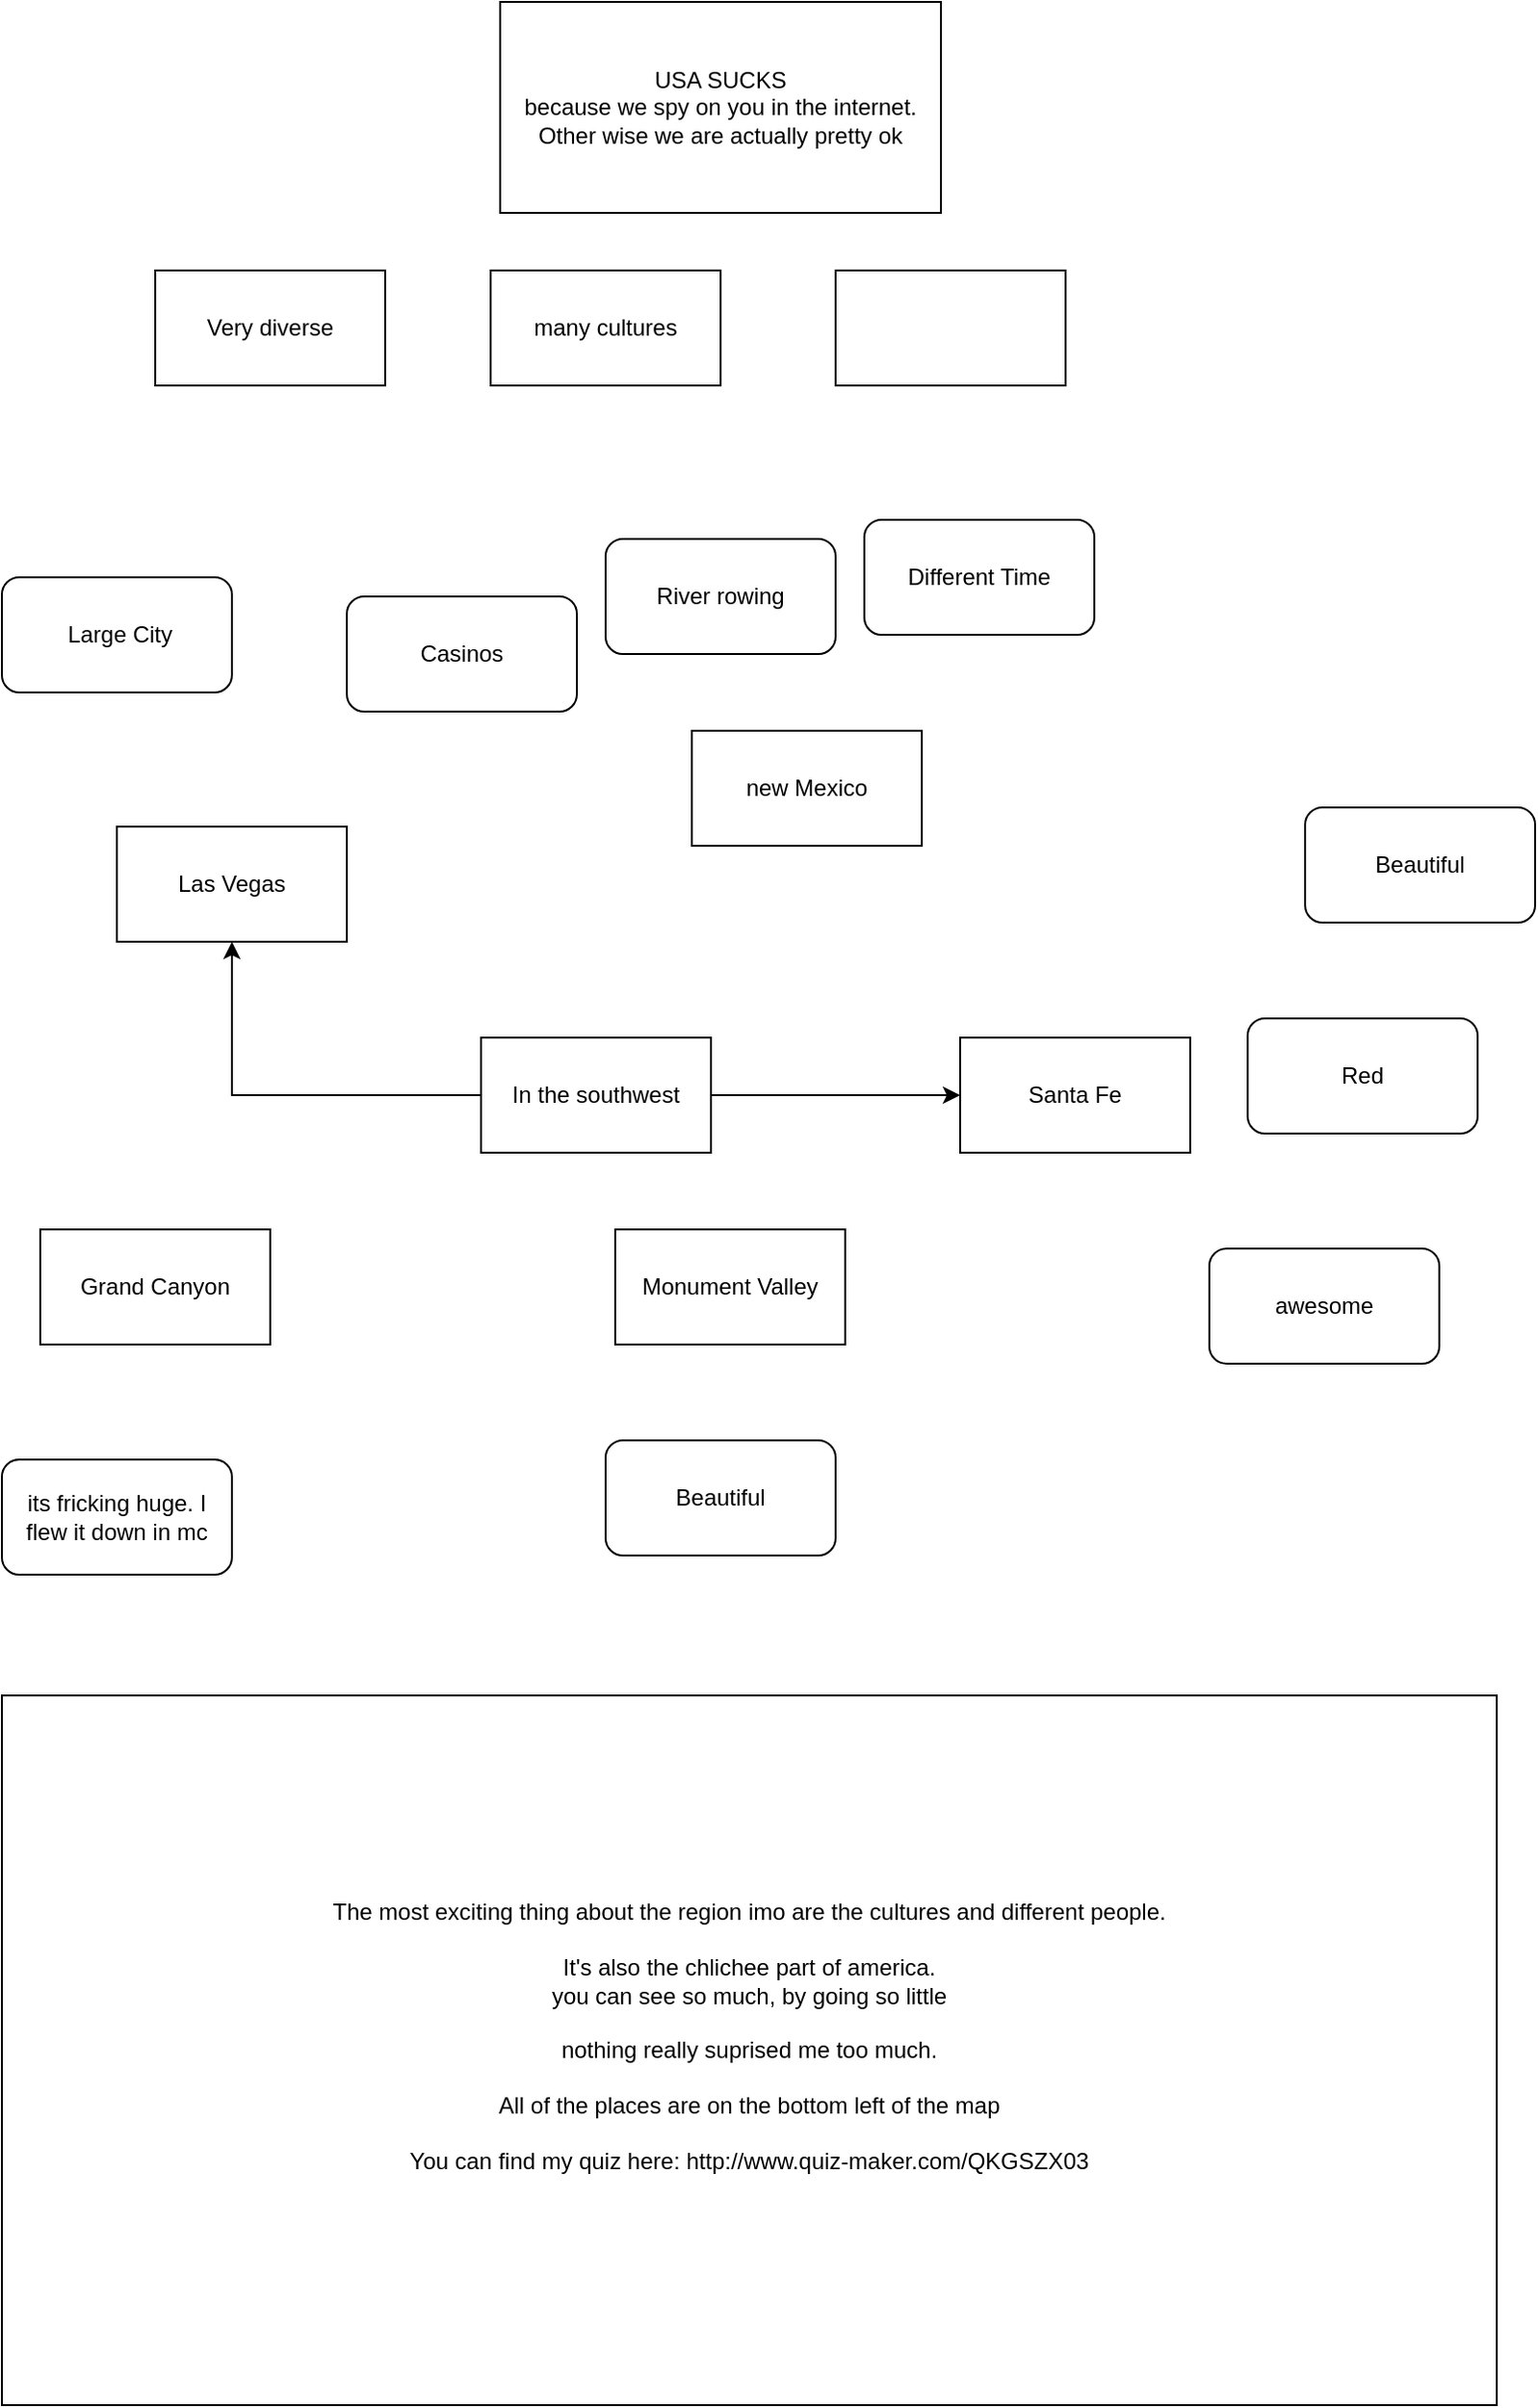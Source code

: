 <mxfile version="13.1.3" type="device"><diagram id="mAn00j7mez04dm9Jxdu2" name="Page-1"><mxGraphModel dx="1182" dy="1892" grid="1" gridSize="10" guides="1" tooltips="1" connect="1" arrows="1" fold="1" page="1" pageScale="1" pageWidth="850" pageHeight="1100" math="0" shadow="0"><root><mxCell id="0"/><mxCell id="1" parent="0"/><mxCell id="YYG3fUHOTRP6-v9QteyQ-6" style="edgeStyle=orthogonalEdgeStyle;rounded=0;orthogonalLoop=1;jettySize=auto;html=1;exitX=1;exitY=0.5;exitDx=0;exitDy=0;entryX=0;entryY=0.5;entryDx=0;entryDy=0;" edge="1" parent="1" source="YYG3fUHOTRP6-v9QteyQ-1" target="YYG3fUHOTRP6-v9QteyQ-2"><mxGeometry relative="1" as="geometry"/></mxCell><mxCell id="YYG3fUHOTRP6-v9QteyQ-8" style="edgeStyle=orthogonalEdgeStyle;rounded=0;orthogonalLoop=1;jettySize=auto;html=1;exitX=0;exitY=0.5;exitDx=0;exitDy=0;entryX=0.5;entryY=1;entryDx=0;entryDy=0;" edge="1" parent="1" source="YYG3fUHOTRP6-v9QteyQ-1" target="YYG3fUHOTRP6-v9QteyQ-7"><mxGeometry relative="1" as="geometry"/></mxCell><mxCell id="YYG3fUHOTRP6-v9QteyQ-1" value="In the southwest" style="rounded=0;whiteSpace=wrap;html=1;" vertex="1" parent="1"><mxGeometry x="300" y="290" width="120" height="60" as="geometry"/></mxCell><mxCell id="YYG3fUHOTRP6-v9QteyQ-2" value="&lt;div&gt;Santa Fe&lt;/div&gt;" style="rounded=0;whiteSpace=wrap;html=1;" vertex="1" parent="1"><mxGeometry x="550" y="290" width="120" height="60" as="geometry"/></mxCell><mxCell id="YYG3fUHOTRP6-v9QteyQ-3" value="&lt;div&gt;Beautiful&lt;/div&gt;" style="rounded=1;whiteSpace=wrap;html=1;" vertex="1" parent="1"><mxGeometry x="730" y="170" width="120" height="60" as="geometry"/></mxCell><mxCell id="YYG3fUHOTRP6-v9QteyQ-4" value="awesome" style="rounded=1;whiteSpace=wrap;html=1;" vertex="1" parent="1"><mxGeometry x="680" y="400" width="120" height="60" as="geometry"/></mxCell><mxCell id="YYG3fUHOTRP6-v9QteyQ-5" value="Red" style="rounded=1;whiteSpace=wrap;html=1;" vertex="1" parent="1"><mxGeometry x="700" y="280" width="120" height="60" as="geometry"/></mxCell><mxCell id="YYG3fUHOTRP6-v9QteyQ-7" value="Las Vegas" style="rounded=0;whiteSpace=wrap;html=1;" vertex="1" parent="1"><mxGeometry x="110" y="180" width="120" height="60" as="geometry"/></mxCell><mxCell id="YYG3fUHOTRP6-v9QteyQ-9" value="Casinos" style="rounded=1;whiteSpace=wrap;html=1;" vertex="1" parent="1"><mxGeometry x="230" y="60" width="120" height="60" as="geometry"/></mxCell><mxCell id="YYG3fUHOTRP6-v9QteyQ-10" value="&amp;nbsp;Large City" style="rounded=1;whiteSpace=wrap;html=1;" vertex="1" parent="1"><mxGeometry x="50" y="50" width="120" height="60" as="geometry"/></mxCell><mxCell id="YYG3fUHOTRP6-v9QteyQ-11" value="Grand Canyon" style="rounded=0;whiteSpace=wrap;html=1;" vertex="1" parent="1"><mxGeometry x="70" y="390" width="120" height="60" as="geometry"/></mxCell><mxCell id="YYG3fUHOTRP6-v9QteyQ-12" value="Monument Valley" style="rounded=0;whiteSpace=wrap;html=1;" vertex="1" parent="1"><mxGeometry x="370" y="390" width="120" height="60" as="geometry"/></mxCell><mxCell id="YYG3fUHOTRP6-v9QteyQ-13" value="new Mexico" style="rounded=0;whiteSpace=wrap;html=1;" vertex="1" parent="1"><mxGeometry x="410" y="130" width="120" height="60" as="geometry"/></mxCell><mxCell id="YYG3fUHOTRP6-v9QteyQ-14" value="its fricking huge. I flew it down in mc" style="rounded=1;whiteSpace=wrap;html=1;" vertex="1" parent="1"><mxGeometry x="50" y="510" width="120" height="60" as="geometry"/></mxCell><mxCell id="YYG3fUHOTRP6-v9QteyQ-15" value="Beautiful" style="rounded=1;whiteSpace=wrap;html=1;" vertex="1" parent="1"><mxGeometry x="365" y="500" width="120" height="60" as="geometry"/></mxCell><mxCell id="YYG3fUHOTRP6-v9QteyQ-16" value="Different Time" style="rounded=1;whiteSpace=wrap;html=1;" vertex="1" parent="1"><mxGeometry x="500" y="20" width="120" height="60" as="geometry"/></mxCell><mxCell id="YYG3fUHOTRP6-v9QteyQ-17" value="River rowing" style="rounded=1;whiteSpace=wrap;html=1;" vertex="1" parent="1"><mxGeometry x="365" y="30" width="120" height="60" as="geometry"/></mxCell><mxCell id="YYG3fUHOTRP6-v9QteyQ-18" value="&lt;div&gt;USA SUCKS&lt;/div&gt;&lt;div&gt;because we spy on you in the internet. Other wise we are actually pretty ok&lt;br&gt;&lt;/div&gt;" style="rounded=0;whiteSpace=wrap;html=1;" vertex="1" parent="1"><mxGeometry x="310" y="-250" width="230" height="110" as="geometry"/></mxCell><mxCell id="YYG3fUHOTRP6-v9QteyQ-19" value="Very diverse" style="rounded=0;whiteSpace=wrap;html=1;" vertex="1" parent="1"><mxGeometry x="130" y="-110" width="120" height="60" as="geometry"/></mxCell><mxCell id="YYG3fUHOTRP6-v9QteyQ-20" value="many cultures" style="rounded=0;whiteSpace=wrap;html=1;" vertex="1" parent="1"><mxGeometry x="305" y="-110" width="120" height="60" as="geometry"/></mxCell><mxCell id="YYG3fUHOTRP6-v9QteyQ-21" value="" style="rounded=0;whiteSpace=wrap;html=1;" vertex="1" parent="1"><mxGeometry x="485" y="-110" width="120" height="60" as="geometry"/></mxCell><mxCell id="YYG3fUHOTRP6-v9QteyQ-22" value="&lt;div&gt;The most exciting thing about the region imo are the cultures and different people.&lt;/div&gt;&lt;div&gt;&lt;br&gt;&lt;/div&gt;&lt;div&gt;It's also the chlichee part of america.&lt;/div&gt;&lt;div&gt;you can see so much, by going so little&lt;/div&gt;&lt;div&gt;&lt;br&gt;&lt;/div&gt;&lt;div&gt;nothing really suprised me too much.&lt;/div&gt;&lt;div&gt;&lt;br&gt;&lt;/div&gt;&lt;div&gt;All of the places are on the bottom left of the map&lt;/div&gt;&lt;div&gt;&lt;br&gt;&lt;/div&gt;&lt;div&gt;You can find my quiz here: http://www.quiz-maker.com/QKGSZX03&lt;br&gt;&lt;/div&gt;&lt;div&gt;&lt;br&gt;&lt;/div&gt;" style="rounded=0;whiteSpace=wrap;html=1;" vertex="1" parent="1"><mxGeometry x="50" y="633" width="780" height="370" as="geometry"/></mxCell></root></mxGraphModel></diagram></mxfile>